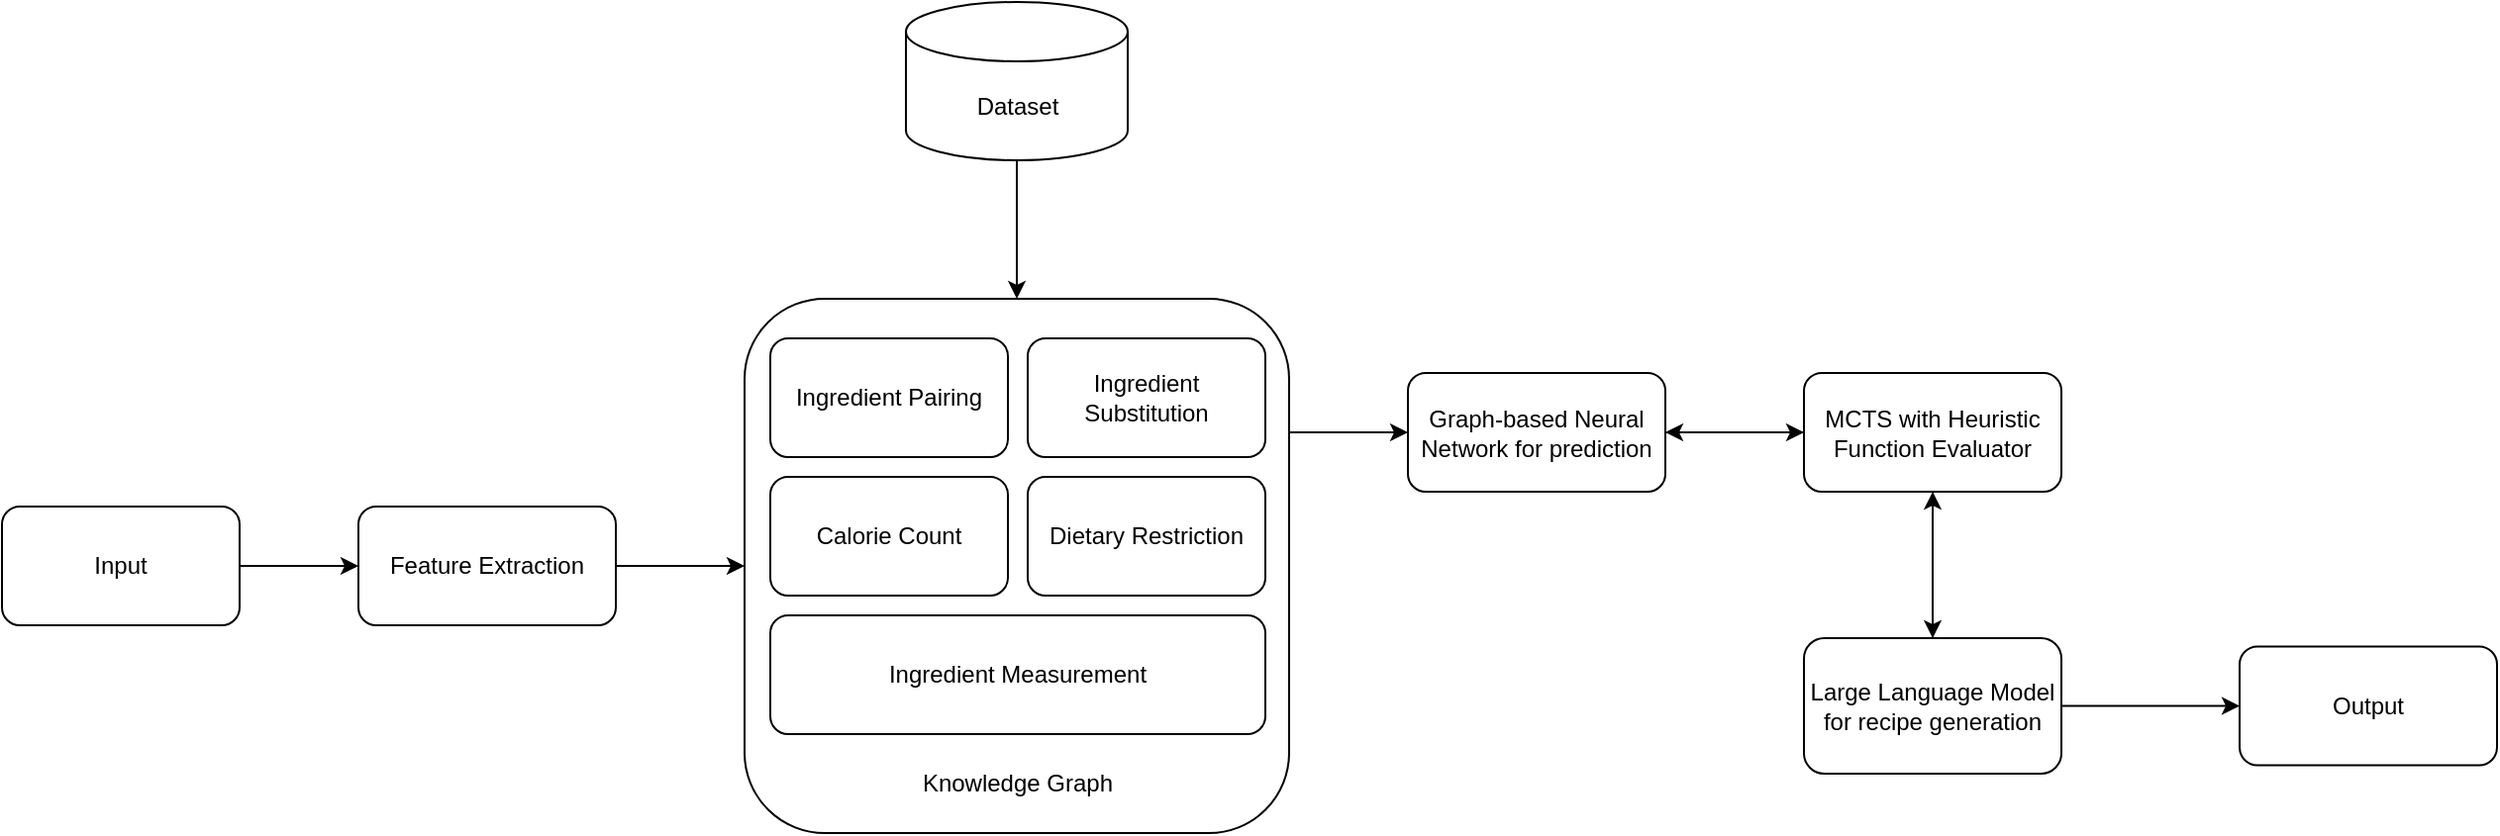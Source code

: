 <mxfile version="24.4.9" type="github">
  <diagram name="Page-1" id="WKiQ4ZJjj3jKp8pEJqKA">
    <mxGraphModel dx="1520" dy="854" grid="1" gridSize="10" guides="1" tooltips="1" connect="1" arrows="1" fold="1" page="1" pageScale="1" pageWidth="850" pageHeight="1100" math="0" shadow="0">
      <root>
        <mxCell id="0" />
        <mxCell id="1" parent="0" />
        <mxCell id="e_V1dfJK_9WuO3395_Ni-2" value="Input" style="rounded=1;whiteSpace=wrap;html=1;" vertex="1" parent="1">
          <mxGeometry x="50" y="285" width="120" height="60" as="geometry" />
        </mxCell>
        <mxCell id="e_V1dfJK_9WuO3395_Ni-9" style="edgeStyle=orthogonalEdgeStyle;rounded=0;orthogonalLoop=1;jettySize=auto;html=1;exitX=1;exitY=0.5;exitDx=0;exitDy=0;entryX=0;entryY=0.5;entryDx=0;entryDy=0;" edge="1" parent="1" source="e_V1dfJK_9WuO3395_Ni-5" target="e_V1dfJK_9WuO3395_Ni-7">
          <mxGeometry relative="1" as="geometry" />
        </mxCell>
        <mxCell id="e_V1dfJK_9WuO3395_Ni-5" value="Feature Extraction" style="rounded=1;whiteSpace=wrap;html=1;" vertex="1" parent="1">
          <mxGeometry x="230" y="285" width="130" height="60" as="geometry" />
        </mxCell>
        <mxCell id="e_V1dfJK_9WuO3395_Ni-6" value="" style="endArrow=classic;html=1;rounded=0;exitX=1;exitY=0.5;exitDx=0;exitDy=0;entryX=0;entryY=0.5;entryDx=0;entryDy=0;" edge="1" parent="1" source="e_V1dfJK_9WuO3395_Ni-2" target="e_V1dfJK_9WuO3395_Ni-5">
          <mxGeometry width="50" height="50" relative="1" as="geometry">
            <mxPoint x="220" y="340" as="sourcePoint" />
            <mxPoint x="270" y="290" as="targetPoint" />
          </mxGeometry>
        </mxCell>
        <mxCell id="e_V1dfJK_9WuO3395_Ni-30" style="edgeStyle=orthogonalEdgeStyle;rounded=0;orthogonalLoop=1;jettySize=auto;html=1;exitX=1;exitY=0.25;exitDx=0;exitDy=0;" edge="1" parent="1" source="e_V1dfJK_9WuO3395_Ni-7" target="e_V1dfJK_9WuO3395_Ni-29">
          <mxGeometry relative="1" as="geometry" />
        </mxCell>
        <mxCell id="e_V1dfJK_9WuO3395_Ni-7" value="" style="rounded=1;whiteSpace=wrap;html=1;" vertex="1" parent="1">
          <mxGeometry x="425" y="180" width="275" height="270" as="geometry" />
        </mxCell>
        <mxCell id="e_V1dfJK_9WuO3395_Ni-10" value="Ingredient Pairing" style="rounded=1;whiteSpace=wrap;html=1;" vertex="1" parent="1">
          <mxGeometry x="438" y="200" width="120" height="60" as="geometry" />
        </mxCell>
        <mxCell id="e_V1dfJK_9WuO3395_Ni-11" value="Ingredient Substitution" style="rounded=1;whiteSpace=wrap;html=1;" vertex="1" parent="1">
          <mxGeometry x="568" y="200" width="120" height="60" as="geometry" />
        </mxCell>
        <mxCell id="e_V1dfJK_9WuO3395_Ni-12" value="Dietary Restriction" style="rounded=1;whiteSpace=wrap;html=1;" vertex="1" parent="1">
          <mxGeometry x="568" y="270" width="120" height="60" as="geometry" />
        </mxCell>
        <mxCell id="e_V1dfJK_9WuO3395_Ni-13" value="Calorie Count" style="rounded=1;whiteSpace=wrap;html=1;" vertex="1" parent="1">
          <mxGeometry x="438" y="270" width="120" height="60" as="geometry" />
        </mxCell>
        <mxCell id="e_V1dfJK_9WuO3395_Ni-14" value="Ingredient Measurement" style="rounded=1;whiteSpace=wrap;html=1;" vertex="1" parent="1">
          <mxGeometry x="438" y="340" width="250" height="60" as="geometry" />
        </mxCell>
        <mxCell id="e_V1dfJK_9WuO3395_Ni-15" value="Knowledge Graph" style="text;html=1;align=center;verticalAlign=middle;whiteSpace=wrap;rounded=0;" vertex="1" parent="1">
          <mxGeometry x="482.5" y="410" width="160" height="30" as="geometry" />
        </mxCell>
        <mxCell id="e_V1dfJK_9WuO3395_Ni-19" style="edgeStyle=orthogonalEdgeStyle;rounded=0;orthogonalLoop=1;jettySize=auto;html=1;exitX=0.5;exitY=1;exitDx=0;exitDy=0;exitPerimeter=0;entryX=0.5;entryY=0;entryDx=0;entryDy=0;" edge="1" parent="1" source="e_V1dfJK_9WuO3395_Ni-18" target="e_V1dfJK_9WuO3395_Ni-7">
          <mxGeometry relative="1" as="geometry" />
        </mxCell>
        <mxCell id="e_V1dfJK_9WuO3395_Ni-18" value="Dataset" style="shape=cylinder3;whiteSpace=wrap;html=1;boundedLbl=1;backgroundOutline=1;size=15;" vertex="1" parent="1">
          <mxGeometry x="506.5" y="30" width="112" height="80" as="geometry" />
        </mxCell>
        <mxCell id="e_V1dfJK_9WuO3395_Ni-25" style="edgeStyle=orthogonalEdgeStyle;rounded=0;orthogonalLoop=1;jettySize=auto;html=1;exitX=0.5;exitY=1;exitDx=0;exitDy=0;entryX=0.5;entryY=0;entryDx=0;entryDy=0;" edge="1" parent="1" source="e_V1dfJK_9WuO3395_Ni-22" target="e_V1dfJK_9WuO3395_Ni-23">
          <mxGeometry relative="1" as="geometry" />
        </mxCell>
        <mxCell id="e_V1dfJK_9WuO3395_Ni-22" value="MCTS with Heuristic Function Evaluator" style="rounded=1;whiteSpace=wrap;html=1;" vertex="1" parent="1">
          <mxGeometry x="960" y="217.5" width="130" height="60" as="geometry" />
        </mxCell>
        <mxCell id="e_V1dfJK_9WuO3395_Ni-26" style="edgeStyle=orthogonalEdgeStyle;rounded=0;orthogonalLoop=1;jettySize=auto;html=1;exitX=0.5;exitY=0;exitDx=0;exitDy=0;entryX=0.5;entryY=1;entryDx=0;entryDy=0;" edge="1" parent="1" source="e_V1dfJK_9WuO3395_Ni-23" target="e_V1dfJK_9WuO3395_Ni-22">
          <mxGeometry relative="1" as="geometry" />
        </mxCell>
        <mxCell id="e_V1dfJK_9WuO3395_Ni-33" style="edgeStyle=orthogonalEdgeStyle;rounded=0;orthogonalLoop=1;jettySize=auto;html=1;exitX=1;exitY=0.5;exitDx=0;exitDy=0;entryX=0;entryY=0.5;entryDx=0;entryDy=0;" edge="1" parent="1" source="e_V1dfJK_9WuO3395_Ni-23" target="e_V1dfJK_9WuO3395_Ni-28">
          <mxGeometry relative="1" as="geometry" />
        </mxCell>
        <mxCell id="e_V1dfJK_9WuO3395_Ni-23" value="Large Language Model for recipe generation" style="rounded=1;whiteSpace=wrap;html=1;" vertex="1" parent="1">
          <mxGeometry x="960" y="351.5" width="130" height="68.5" as="geometry" />
        </mxCell>
        <mxCell id="e_V1dfJK_9WuO3395_Ni-28" value="Output" style="rounded=1;whiteSpace=wrap;html=1;" vertex="1" parent="1">
          <mxGeometry x="1180" y="355.75" width="130" height="60" as="geometry" />
        </mxCell>
        <mxCell id="e_V1dfJK_9WuO3395_Ni-31" style="edgeStyle=orthogonalEdgeStyle;rounded=0;orthogonalLoop=1;jettySize=auto;html=1;exitX=1;exitY=0.5;exitDx=0;exitDy=0;entryX=0;entryY=0.5;entryDx=0;entryDy=0;" edge="1" parent="1" source="e_V1dfJK_9WuO3395_Ni-29" target="e_V1dfJK_9WuO3395_Ni-22">
          <mxGeometry relative="1" as="geometry" />
        </mxCell>
        <mxCell id="e_V1dfJK_9WuO3395_Ni-29" value="Graph-based Neural Network for prediction" style="rounded=1;whiteSpace=wrap;html=1;" vertex="1" parent="1">
          <mxGeometry x="760" y="217.5" width="130" height="60" as="geometry" />
        </mxCell>
        <mxCell id="e_V1dfJK_9WuO3395_Ni-32" style="edgeStyle=orthogonalEdgeStyle;rounded=0;orthogonalLoop=1;jettySize=auto;html=1;exitX=0;exitY=0.5;exitDx=0;exitDy=0;entryX=1;entryY=0.5;entryDx=0;entryDy=0;" edge="1" parent="1" source="e_V1dfJK_9WuO3395_Ni-22" target="e_V1dfJK_9WuO3395_Ni-29">
          <mxGeometry relative="1" as="geometry">
            <mxPoint x="900" y="257" as="sourcePoint" />
            <mxPoint x="970" y="257" as="targetPoint" />
          </mxGeometry>
        </mxCell>
      </root>
    </mxGraphModel>
  </diagram>
</mxfile>

